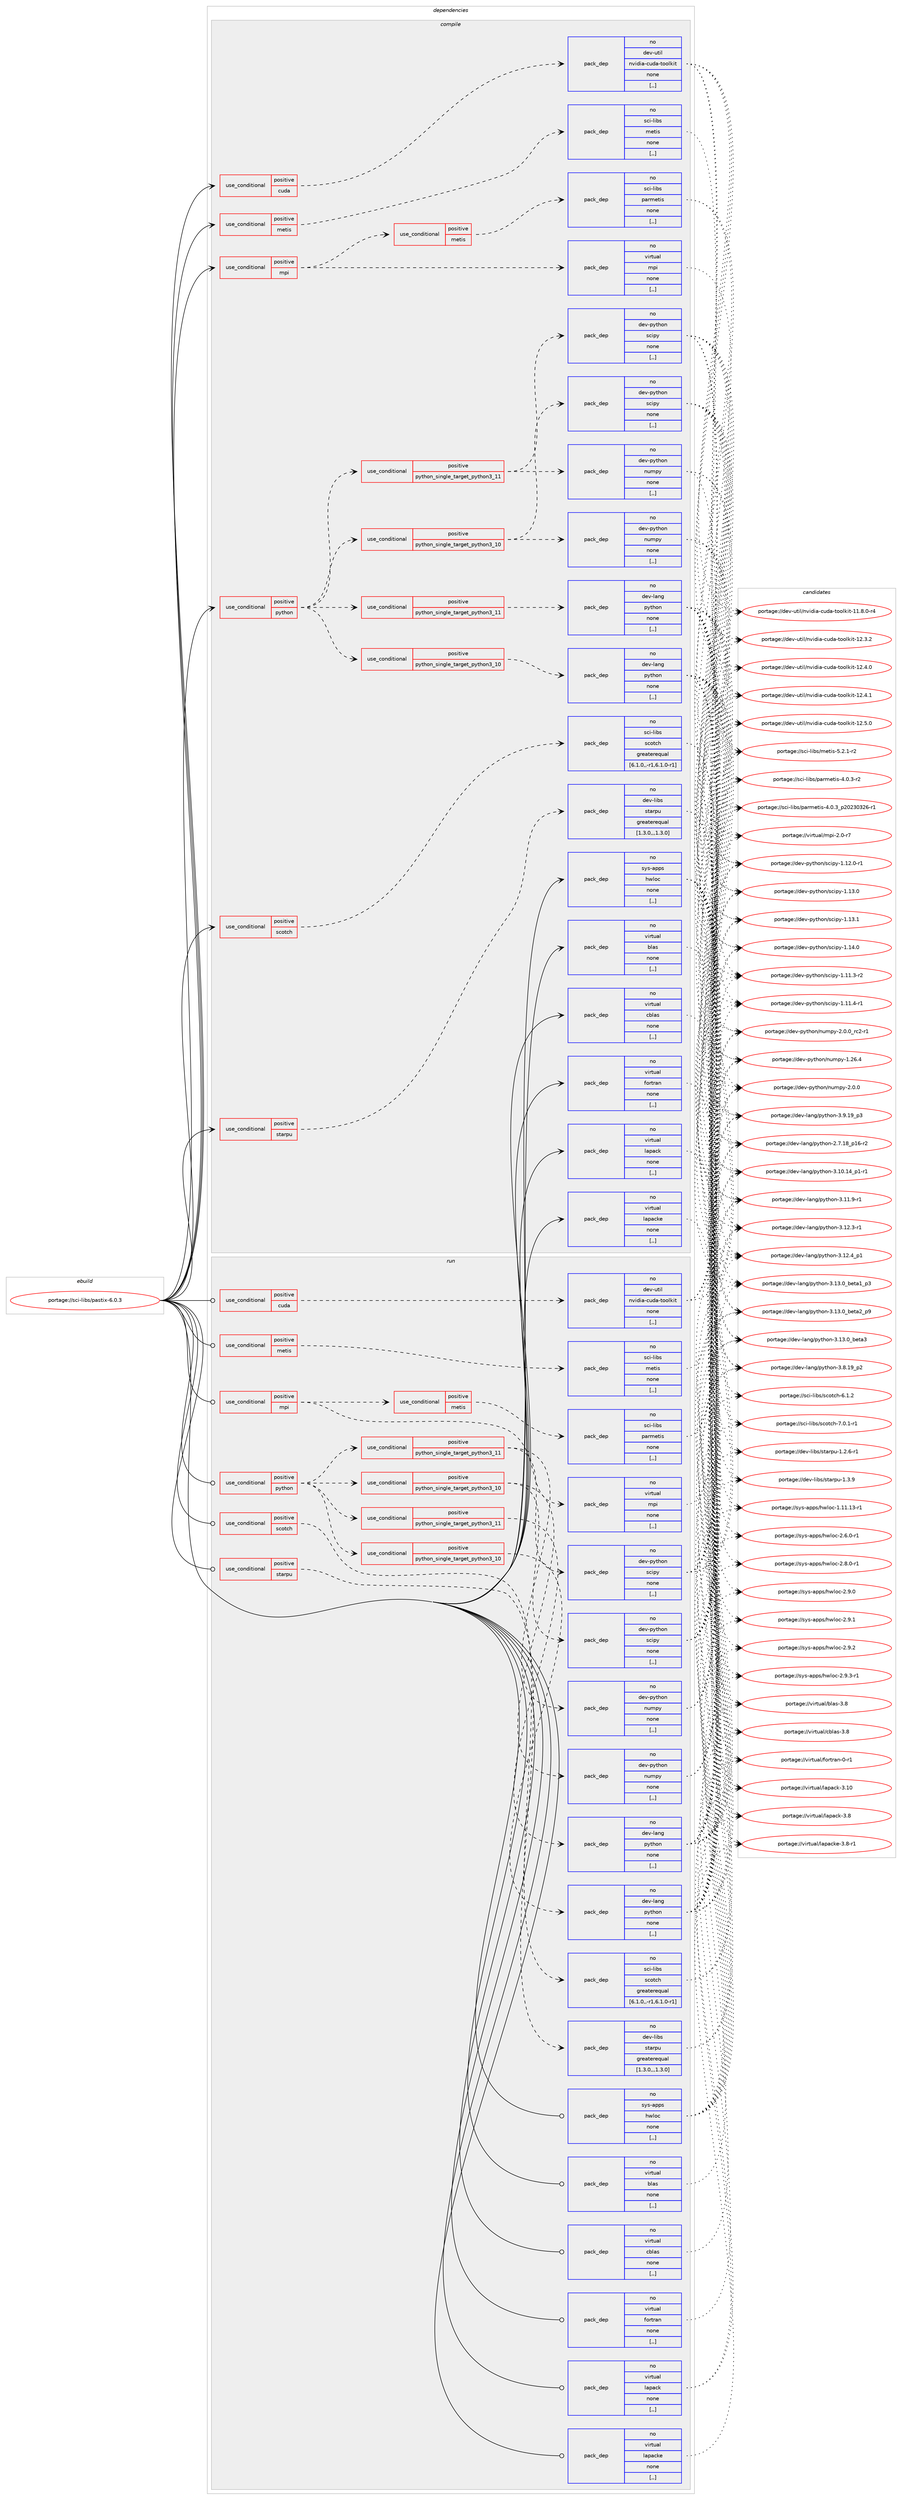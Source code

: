 digraph prolog {

# *************
# Graph options
# *************

newrank=true;
concentrate=true;
compound=true;
graph [rankdir=LR,fontname=Helvetica,fontsize=10,ranksep=1.5];#, ranksep=2.5, nodesep=0.2];
edge  [arrowhead=vee];
node  [fontname=Helvetica,fontsize=10];

# **********
# The ebuild
# **********

subgraph cluster_leftcol {
color=gray;
rank=same;
label=<<i>ebuild</i>>;
id [label="portage://sci-libs/pastix-6.0.3", color=red, width=4, href="../sci-libs/pastix-6.0.3.svg"];
}

# ****************
# The dependencies
# ****************

subgraph cluster_midcol {
color=gray;
label=<<i>dependencies</i>>;
subgraph cluster_compile {
fillcolor="#eeeeee";
style=filled;
label=<<i>compile</i>>;
subgraph cond104490 {
dependency395095 [label=<<TABLE BORDER="0" CELLBORDER="1" CELLSPACING="0" CELLPADDING="4"><TR><TD ROWSPAN="3" CELLPADDING="10">use_conditional</TD></TR><TR><TD>positive</TD></TR><TR><TD>cuda</TD></TR></TABLE>>, shape=none, color=red];
subgraph pack287798 {
dependency395096 [label=<<TABLE BORDER="0" CELLBORDER="1" CELLSPACING="0" CELLPADDING="4" WIDTH="220"><TR><TD ROWSPAN="6" CELLPADDING="30">pack_dep</TD></TR><TR><TD WIDTH="110">no</TD></TR><TR><TD>dev-util</TD></TR><TR><TD>nvidia-cuda-toolkit</TD></TR><TR><TD>none</TD></TR><TR><TD>[,,]</TD></TR></TABLE>>, shape=none, color=blue];
}
dependency395095:e -> dependency395096:w [weight=20,style="dashed",arrowhead="vee"];
}
id:e -> dependency395095:w [weight=20,style="solid",arrowhead="vee"];
subgraph cond104491 {
dependency395097 [label=<<TABLE BORDER="0" CELLBORDER="1" CELLSPACING="0" CELLPADDING="4"><TR><TD ROWSPAN="3" CELLPADDING="10">use_conditional</TD></TR><TR><TD>positive</TD></TR><TR><TD>metis</TD></TR></TABLE>>, shape=none, color=red];
subgraph pack287799 {
dependency395098 [label=<<TABLE BORDER="0" CELLBORDER="1" CELLSPACING="0" CELLPADDING="4" WIDTH="220"><TR><TD ROWSPAN="6" CELLPADDING="30">pack_dep</TD></TR><TR><TD WIDTH="110">no</TD></TR><TR><TD>sci-libs</TD></TR><TR><TD>metis</TD></TR><TR><TD>none</TD></TR><TR><TD>[,,]</TD></TR></TABLE>>, shape=none, color=blue];
}
dependency395097:e -> dependency395098:w [weight=20,style="dashed",arrowhead="vee"];
}
id:e -> dependency395097:w [weight=20,style="solid",arrowhead="vee"];
subgraph cond104492 {
dependency395099 [label=<<TABLE BORDER="0" CELLBORDER="1" CELLSPACING="0" CELLPADDING="4"><TR><TD ROWSPAN="3" CELLPADDING="10">use_conditional</TD></TR><TR><TD>positive</TD></TR><TR><TD>mpi</TD></TR></TABLE>>, shape=none, color=red];
subgraph pack287800 {
dependency395100 [label=<<TABLE BORDER="0" CELLBORDER="1" CELLSPACING="0" CELLPADDING="4" WIDTH="220"><TR><TD ROWSPAN="6" CELLPADDING="30">pack_dep</TD></TR><TR><TD WIDTH="110">no</TD></TR><TR><TD>virtual</TD></TR><TR><TD>mpi</TD></TR><TR><TD>none</TD></TR><TR><TD>[,,]</TD></TR></TABLE>>, shape=none, color=blue];
}
dependency395099:e -> dependency395100:w [weight=20,style="dashed",arrowhead="vee"];
subgraph cond104493 {
dependency395101 [label=<<TABLE BORDER="0" CELLBORDER="1" CELLSPACING="0" CELLPADDING="4"><TR><TD ROWSPAN="3" CELLPADDING="10">use_conditional</TD></TR><TR><TD>positive</TD></TR><TR><TD>metis</TD></TR></TABLE>>, shape=none, color=red];
subgraph pack287801 {
dependency395102 [label=<<TABLE BORDER="0" CELLBORDER="1" CELLSPACING="0" CELLPADDING="4" WIDTH="220"><TR><TD ROWSPAN="6" CELLPADDING="30">pack_dep</TD></TR><TR><TD WIDTH="110">no</TD></TR><TR><TD>sci-libs</TD></TR><TR><TD>parmetis</TD></TR><TR><TD>none</TD></TR><TR><TD>[,,]</TD></TR></TABLE>>, shape=none, color=blue];
}
dependency395101:e -> dependency395102:w [weight=20,style="dashed",arrowhead="vee"];
}
dependency395099:e -> dependency395101:w [weight=20,style="dashed",arrowhead="vee"];
}
id:e -> dependency395099:w [weight=20,style="solid",arrowhead="vee"];
subgraph cond104494 {
dependency395103 [label=<<TABLE BORDER="0" CELLBORDER="1" CELLSPACING="0" CELLPADDING="4"><TR><TD ROWSPAN="3" CELLPADDING="10">use_conditional</TD></TR><TR><TD>positive</TD></TR><TR><TD>python</TD></TR></TABLE>>, shape=none, color=red];
subgraph cond104495 {
dependency395104 [label=<<TABLE BORDER="0" CELLBORDER="1" CELLSPACING="0" CELLPADDING="4"><TR><TD ROWSPAN="3" CELLPADDING="10">use_conditional</TD></TR><TR><TD>positive</TD></TR><TR><TD>python_single_target_python3_10</TD></TR></TABLE>>, shape=none, color=red];
subgraph pack287802 {
dependency395105 [label=<<TABLE BORDER="0" CELLBORDER="1" CELLSPACING="0" CELLPADDING="4" WIDTH="220"><TR><TD ROWSPAN="6" CELLPADDING="30">pack_dep</TD></TR><TR><TD WIDTH="110">no</TD></TR><TR><TD>dev-lang</TD></TR><TR><TD>python</TD></TR><TR><TD>none</TD></TR><TR><TD>[,,]</TD></TR></TABLE>>, shape=none, color=blue];
}
dependency395104:e -> dependency395105:w [weight=20,style="dashed",arrowhead="vee"];
}
dependency395103:e -> dependency395104:w [weight=20,style="dashed",arrowhead="vee"];
subgraph cond104496 {
dependency395106 [label=<<TABLE BORDER="0" CELLBORDER="1" CELLSPACING="0" CELLPADDING="4"><TR><TD ROWSPAN="3" CELLPADDING="10">use_conditional</TD></TR><TR><TD>positive</TD></TR><TR><TD>python_single_target_python3_11</TD></TR></TABLE>>, shape=none, color=red];
subgraph pack287803 {
dependency395107 [label=<<TABLE BORDER="0" CELLBORDER="1" CELLSPACING="0" CELLPADDING="4" WIDTH="220"><TR><TD ROWSPAN="6" CELLPADDING="30">pack_dep</TD></TR><TR><TD WIDTH="110">no</TD></TR><TR><TD>dev-lang</TD></TR><TR><TD>python</TD></TR><TR><TD>none</TD></TR><TR><TD>[,,]</TD></TR></TABLE>>, shape=none, color=blue];
}
dependency395106:e -> dependency395107:w [weight=20,style="dashed",arrowhead="vee"];
}
dependency395103:e -> dependency395106:w [weight=20,style="dashed",arrowhead="vee"];
subgraph cond104497 {
dependency395108 [label=<<TABLE BORDER="0" CELLBORDER="1" CELLSPACING="0" CELLPADDING="4"><TR><TD ROWSPAN="3" CELLPADDING="10">use_conditional</TD></TR><TR><TD>positive</TD></TR><TR><TD>python_single_target_python3_10</TD></TR></TABLE>>, shape=none, color=red];
subgraph pack287804 {
dependency395109 [label=<<TABLE BORDER="0" CELLBORDER="1" CELLSPACING="0" CELLPADDING="4" WIDTH="220"><TR><TD ROWSPAN="6" CELLPADDING="30">pack_dep</TD></TR><TR><TD WIDTH="110">no</TD></TR><TR><TD>dev-python</TD></TR><TR><TD>numpy</TD></TR><TR><TD>none</TD></TR><TR><TD>[,,]</TD></TR></TABLE>>, shape=none, color=blue];
}
dependency395108:e -> dependency395109:w [weight=20,style="dashed",arrowhead="vee"];
subgraph pack287805 {
dependency395110 [label=<<TABLE BORDER="0" CELLBORDER="1" CELLSPACING="0" CELLPADDING="4" WIDTH="220"><TR><TD ROWSPAN="6" CELLPADDING="30">pack_dep</TD></TR><TR><TD WIDTH="110">no</TD></TR><TR><TD>dev-python</TD></TR><TR><TD>scipy</TD></TR><TR><TD>none</TD></TR><TR><TD>[,,]</TD></TR></TABLE>>, shape=none, color=blue];
}
dependency395108:e -> dependency395110:w [weight=20,style="dashed",arrowhead="vee"];
}
dependency395103:e -> dependency395108:w [weight=20,style="dashed",arrowhead="vee"];
subgraph cond104498 {
dependency395111 [label=<<TABLE BORDER="0" CELLBORDER="1" CELLSPACING="0" CELLPADDING="4"><TR><TD ROWSPAN="3" CELLPADDING="10">use_conditional</TD></TR><TR><TD>positive</TD></TR><TR><TD>python_single_target_python3_11</TD></TR></TABLE>>, shape=none, color=red];
subgraph pack287806 {
dependency395112 [label=<<TABLE BORDER="0" CELLBORDER="1" CELLSPACING="0" CELLPADDING="4" WIDTH="220"><TR><TD ROWSPAN="6" CELLPADDING="30">pack_dep</TD></TR><TR><TD WIDTH="110">no</TD></TR><TR><TD>dev-python</TD></TR><TR><TD>numpy</TD></TR><TR><TD>none</TD></TR><TR><TD>[,,]</TD></TR></TABLE>>, shape=none, color=blue];
}
dependency395111:e -> dependency395112:w [weight=20,style="dashed",arrowhead="vee"];
subgraph pack287807 {
dependency395113 [label=<<TABLE BORDER="0" CELLBORDER="1" CELLSPACING="0" CELLPADDING="4" WIDTH="220"><TR><TD ROWSPAN="6" CELLPADDING="30">pack_dep</TD></TR><TR><TD WIDTH="110">no</TD></TR><TR><TD>dev-python</TD></TR><TR><TD>scipy</TD></TR><TR><TD>none</TD></TR><TR><TD>[,,]</TD></TR></TABLE>>, shape=none, color=blue];
}
dependency395111:e -> dependency395113:w [weight=20,style="dashed",arrowhead="vee"];
}
dependency395103:e -> dependency395111:w [weight=20,style="dashed",arrowhead="vee"];
}
id:e -> dependency395103:w [weight=20,style="solid",arrowhead="vee"];
subgraph cond104499 {
dependency395114 [label=<<TABLE BORDER="0" CELLBORDER="1" CELLSPACING="0" CELLPADDING="4"><TR><TD ROWSPAN="3" CELLPADDING="10">use_conditional</TD></TR><TR><TD>positive</TD></TR><TR><TD>scotch</TD></TR></TABLE>>, shape=none, color=red];
subgraph pack287808 {
dependency395115 [label=<<TABLE BORDER="0" CELLBORDER="1" CELLSPACING="0" CELLPADDING="4" WIDTH="220"><TR><TD ROWSPAN="6" CELLPADDING="30">pack_dep</TD></TR><TR><TD WIDTH="110">no</TD></TR><TR><TD>sci-libs</TD></TR><TR><TD>scotch</TD></TR><TR><TD>greaterequal</TD></TR><TR><TD>[6.1.0,,-r1,6.1.0-r1]</TD></TR></TABLE>>, shape=none, color=blue];
}
dependency395114:e -> dependency395115:w [weight=20,style="dashed",arrowhead="vee"];
}
id:e -> dependency395114:w [weight=20,style="solid",arrowhead="vee"];
subgraph cond104500 {
dependency395116 [label=<<TABLE BORDER="0" CELLBORDER="1" CELLSPACING="0" CELLPADDING="4"><TR><TD ROWSPAN="3" CELLPADDING="10">use_conditional</TD></TR><TR><TD>positive</TD></TR><TR><TD>starpu</TD></TR></TABLE>>, shape=none, color=red];
subgraph pack287809 {
dependency395117 [label=<<TABLE BORDER="0" CELLBORDER="1" CELLSPACING="0" CELLPADDING="4" WIDTH="220"><TR><TD ROWSPAN="6" CELLPADDING="30">pack_dep</TD></TR><TR><TD WIDTH="110">no</TD></TR><TR><TD>dev-libs</TD></TR><TR><TD>starpu</TD></TR><TR><TD>greaterequal</TD></TR><TR><TD>[1.3.0,,,1.3.0]</TD></TR></TABLE>>, shape=none, color=blue];
}
dependency395116:e -> dependency395117:w [weight=20,style="dashed",arrowhead="vee"];
}
id:e -> dependency395116:w [weight=20,style="solid",arrowhead="vee"];
subgraph pack287810 {
dependency395118 [label=<<TABLE BORDER="0" CELLBORDER="1" CELLSPACING="0" CELLPADDING="4" WIDTH="220"><TR><TD ROWSPAN="6" CELLPADDING="30">pack_dep</TD></TR><TR><TD WIDTH="110">no</TD></TR><TR><TD>sys-apps</TD></TR><TR><TD>hwloc</TD></TR><TR><TD>none</TD></TR><TR><TD>[,,]</TD></TR></TABLE>>, shape=none, color=blue];
}
id:e -> dependency395118:w [weight=20,style="solid",arrowhead="vee"];
subgraph pack287811 {
dependency395119 [label=<<TABLE BORDER="0" CELLBORDER="1" CELLSPACING="0" CELLPADDING="4" WIDTH="220"><TR><TD ROWSPAN="6" CELLPADDING="30">pack_dep</TD></TR><TR><TD WIDTH="110">no</TD></TR><TR><TD>virtual</TD></TR><TR><TD>blas</TD></TR><TR><TD>none</TD></TR><TR><TD>[,,]</TD></TR></TABLE>>, shape=none, color=blue];
}
id:e -> dependency395119:w [weight=20,style="solid",arrowhead="vee"];
subgraph pack287812 {
dependency395120 [label=<<TABLE BORDER="0" CELLBORDER="1" CELLSPACING="0" CELLPADDING="4" WIDTH="220"><TR><TD ROWSPAN="6" CELLPADDING="30">pack_dep</TD></TR><TR><TD WIDTH="110">no</TD></TR><TR><TD>virtual</TD></TR><TR><TD>cblas</TD></TR><TR><TD>none</TD></TR><TR><TD>[,,]</TD></TR></TABLE>>, shape=none, color=blue];
}
id:e -> dependency395120:w [weight=20,style="solid",arrowhead="vee"];
subgraph pack287813 {
dependency395121 [label=<<TABLE BORDER="0" CELLBORDER="1" CELLSPACING="0" CELLPADDING="4" WIDTH="220"><TR><TD ROWSPAN="6" CELLPADDING="30">pack_dep</TD></TR><TR><TD WIDTH="110">no</TD></TR><TR><TD>virtual</TD></TR><TR><TD>fortran</TD></TR><TR><TD>none</TD></TR><TR><TD>[,,]</TD></TR></TABLE>>, shape=none, color=blue];
}
id:e -> dependency395121:w [weight=20,style="solid",arrowhead="vee"];
subgraph pack287814 {
dependency395122 [label=<<TABLE BORDER="0" CELLBORDER="1" CELLSPACING="0" CELLPADDING="4" WIDTH="220"><TR><TD ROWSPAN="6" CELLPADDING="30">pack_dep</TD></TR><TR><TD WIDTH="110">no</TD></TR><TR><TD>virtual</TD></TR><TR><TD>lapack</TD></TR><TR><TD>none</TD></TR><TR><TD>[,,]</TD></TR></TABLE>>, shape=none, color=blue];
}
id:e -> dependency395122:w [weight=20,style="solid",arrowhead="vee"];
subgraph pack287815 {
dependency395123 [label=<<TABLE BORDER="0" CELLBORDER="1" CELLSPACING="0" CELLPADDING="4" WIDTH="220"><TR><TD ROWSPAN="6" CELLPADDING="30">pack_dep</TD></TR><TR><TD WIDTH="110">no</TD></TR><TR><TD>virtual</TD></TR><TR><TD>lapacke</TD></TR><TR><TD>none</TD></TR><TR><TD>[,,]</TD></TR></TABLE>>, shape=none, color=blue];
}
id:e -> dependency395123:w [weight=20,style="solid",arrowhead="vee"];
}
subgraph cluster_compileandrun {
fillcolor="#eeeeee";
style=filled;
label=<<i>compile and run</i>>;
}
subgraph cluster_run {
fillcolor="#eeeeee";
style=filled;
label=<<i>run</i>>;
subgraph cond104501 {
dependency395124 [label=<<TABLE BORDER="0" CELLBORDER="1" CELLSPACING="0" CELLPADDING="4"><TR><TD ROWSPAN="3" CELLPADDING="10">use_conditional</TD></TR><TR><TD>positive</TD></TR><TR><TD>cuda</TD></TR></TABLE>>, shape=none, color=red];
subgraph pack287816 {
dependency395125 [label=<<TABLE BORDER="0" CELLBORDER="1" CELLSPACING="0" CELLPADDING="4" WIDTH="220"><TR><TD ROWSPAN="6" CELLPADDING="30">pack_dep</TD></TR><TR><TD WIDTH="110">no</TD></TR><TR><TD>dev-util</TD></TR><TR><TD>nvidia-cuda-toolkit</TD></TR><TR><TD>none</TD></TR><TR><TD>[,,]</TD></TR></TABLE>>, shape=none, color=blue];
}
dependency395124:e -> dependency395125:w [weight=20,style="dashed",arrowhead="vee"];
}
id:e -> dependency395124:w [weight=20,style="solid",arrowhead="odot"];
subgraph cond104502 {
dependency395126 [label=<<TABLE BORDER="0" CELLBORDER="1" CELLSPACING="0" CELLPADDING="4"><TR><TD ROWSPAN="3" CELLPADDING="10">use_conditional</TD></TR><TR><TD>positive</TD></TR><TR><TD>metis</TD></TR></TABLE>>, shape=none, color=red];
subgraph pack287817 {
dependency395127 [label=<<TABLE BORDER="0" CELLBORDER="1" CELLSPACING="0" CELLPADDING="4" WIDTH="220"><TR><TD ROWSPAN="6" CELLPADDING="30">pack_dep</TD></TR><TR><TD WIDTH="110">no</TD></TR><TR><TD>sci-libs</TD></TR><TR><TD>metis</TD></TR><TR><TD>none</TD></TR><TR><TD>[,,]</TD></TR></TABLE>>, shape=none, color=blue];
}
dependency395126:e -> dependency395127:w [weight=20,style="dashed",arrowhead="vee"];
}
id:e -> dependency395126:w [weight=20,style="solid",arrowhead="odot"];
subgraph cond104503 {
dependency395128 [label=<<TABLE BORDER="0" CELLBORDER="1" CELLSPACING="0" CELLPADDING="4"><TR><TD ROWSPAN="3" CELLPADDING="10">use_conditional</TD></TR><TR><TD>positive</TD></TR><TR><TD>mpi</TD></TR></TABLE>>, shape=none, color=red];
subgraph pack287818 {
dependency395129 [label=<<TABLE BORDER="0" CELLBORDER="1" CELLSPACING="0" CELLPADDING="4" WIDTH="220"><TR><TD ROWSPAN="6" CELLPADDING="30">pack_dep</TD></TR><TR><TD WIDTH="110">no</TD></TR><TR><TD>virtual</TD></TR><TR><TD>mpi</TD></TR><TR><TD>none</TD></TR><TR><TD>[,,]</TD></TR></TABLE>>, shape=none, color=blue];
}
dependency395128:e -> dependency395129:w [weight=20,style="dashed",arrowhead="vee"];
subgraph cond104504 {
dependency395130 [label=<<TABLE BORDER="0" CELLBORDER="1" CELLSPACING="0" CELLPADDING="4"><TR><TD ROWSPAN="3" CELLPADDING="10">use_conditional</TD></TR><TR><TD>positive</TD></TR><TR><TD>metis</TD></TR></TABLE>>, shape=none, color=red];
subgraph pack287819 {
dependency395131 [label=<<TABLE BORDER="0" CELLBORDER="1" CELLSPACING="0" CELLPADDING="4" WIDTH="220"><TR><TD ROWSPAN="6" CELLPADDING="30">pack_dep</TD></TR><TR><TD WIDTH="110">no</TD></TR><TR><TD>sci-libs</TD></TR><TR><TD>parmetis</TD></TR><TR><TD>none</TD></TR><TR><TD>[,,]</TD></TR></TABLE>>, shape=none, color=blue];
}
dependency395130:e -> dependency395131:w [weight=20,style="dashed",arrowhead="vee"];
}
dependency395128:e -> dependency395130:w [weight=20,style="dashed",arrowhead="vee"];
}
id:e -> dependency395128:w [weight=20,style="solid",arrowhead="odot"];
subgraph cond104505 {
dependency395132 [label=<<TABLE BORDER="0" CELLBORDER="1" CELLSPACING="0" CELLPADDING="4"><TR><TD ROWSPAN="3" CELLPADDING="10">use_conditional</TD></TR><TR><TD>positive</TD></TR><TR><TD>python</TD></TR></TABLE>>, shape=none, color=red];
subgraph cond104506 {
dependency395133 [label=<<TABLE BORDER="0" CELLBORDER="1" CELLSPACING="0" CELLPADDING="4"><TR><TD ROWSPAN="3" CELLPADDING="10">use_conditional</TD></TR><TR><TD>positive</TD></TR><TR><TD>python_single_target_python3_10</TD></TR></TABLE>>, shape=none, color=red];
subgraph pack287820 {
dependency395134 [label=<<TABLE BORDER="0" CELLBORDER="1" CELLSPACING="0" CELLPADDING="4" WIDTH="220"><TR><TD ROWSPAN="6" CELLPADDING="30">pack_dep</TD></TR><TR><TD WIDTH="110">no</TD></TR><TR><TD>dev-lang</TD></TR><TR><TD>python</TD></TR><TR><TD>none</TD></TR><TR><TD>[,,]</TD></TR></TABLE>>, shape=none, color=blue];
}
dependency395133:e -> dependency395134:w [weight=20,style="dashed",arrowhead="vee"];
}
dependency395132:e -> dependency395133:w [weight=20,style="dashed",arrowhead="vee"];
subgraph cond104507 {
dependency395135 [label=<<TABLE BORDER="0" CELLBORDER="1" CELLSPACING="0" CELLPADDING="4"><TR><TD ROWSPAN="3" CELLPADDING="10">use_conditional</TD></TR><TR><TD>positive</TD></TR><TR><TD>python_single_target_python3_11</TD></TR></TABLE>>, shape=none, color=red];
subgraph pack287821 {
dependency395136 [label=<<TABLE BORDER="0" CELLBORDER="1" CELLSPACING="0" CELLPADDING="4" WIDTH="220"><TR><TD ROWSPAN="6" CELLPADDING="30">pack_dep</TD></TR><TR><TD WIDTH="110">no</TD></TR><TR><TD>dev-lang</TD></TR><TR><TD>python</TD></TR><TR><TD>none</TD></TR><TR><TD>[,,]</TD></TR></TABLE>>, shape=none, color=blue];
}
dependency395135:e -> dependency395136:w [weight=20,style="dashed",arrowhead="vee"];
}
dependency395132:e -> dependency395135:w [weight=20,style="dashed",arrowhead="vee"];
subgraph cond104508 {
dependency395137 [label=<<TABLE BORDER="0" CELLBORDER="1" CELLSPACING="0" CELLPADDING="4"><TR><TD ROWSPAN="3" CELLPADDING="10">use_conditional</TD></TR><TR><TD>positive</TD></TR><TR><TD>python_single_target_python3_10</TD></TR></TABLE>>, shape=none, color=red];
subgraph pack287822 {
dependency395138 [label=<<TABLE BORDER="0" CELLBORDER="1" CELLSPACING="0" CELLPADDING="4" WIDTH="220"><TR><TD ROWSPAN="6" CELLPADDING="30">pack_dep</TD></TR><TR><TD WIDTH="110">no</TD></TR><TR><TD>dev-python</TD></TR><TR><TD>numpy</TD></TR><TR><TD>none</TD></TR><TR><TD>[,,]</TD></TR></TABLE>>, shape=none, color=blue];
}
dependency395137:e -> dependency395138:w [weight=20,style="dashed",arrowhead="vee"];
subgraph pack287823 {
dependency395139 [label=<<TABLE BORDER="0" CELLBORDER="1" CELLSPACING="0" CELLPADDING="4" WIDTH="220"><TR><TD ROWSPAN="6" CELLPADDING="30">pack_dep</TD></TR><TR><TD WIDTH="110">no</TD></TR><TR><TD>dev-python</TD></TR><TR><TD>scipy</TD></TR><TR><TD>none</TD></TR><TR><TD>[,,]</TD></TR></TABLE>>, shape=none, color=blue];
}
dependency395137:e -> dependency395139:w [weight=20,style="dashed",arrowhead="vee"];
}
dependency395132:e -> dependency395137:w [weight=20,style="dashed",arrowhead="vee"];
subgraph cond104509 {
dependency395140 [label=<<TABLE BORDER="0" CELLBORDER="1" CELLSPACING="0" CELLPADDING="4"><TR><TD ROWSPAN="3" CELLPADDING="10">use_conditional</TD></TR><TR><TD>positive</TD></TR><TR><TD>python_single_target_python3_11</TD></TR></TABLE>>, shape=none, color=red];
subgraph pack287824 {
dependency395141 [label=<<TABLE BORDER="0" CELLBORDER="1" CELLSPACING="0" CELLPADDING="4" WIDTH="220"><TR><TD ROWSPAN="6" CELLPADDING="30">pack_dep</TD></TR><TR><TD WIDTH="110">no</TD></TR><TR><TD>dev-python</TD></TR><TR><TD>numpy</TD></TR><TR><TD>none</TD></TR><TR><TD>[,,]</TD></TR></TABLE>>, shape=none, color=blue];
}
dependency395140:e -> dependency395141:w [weight=20,style="dashed",arrowhead="vee"];
subgraph pack287825 {
dependency395142 [label=<<TABLE BORDER="0" CELLBORDER="1" CELLSPACING="0" CELLPADDING="4" WIDTH="220"><TR><TD ROWSPAN="6" CELLPADDING="30">pack_dep</TD></TR><TR><TD WIDTH="110">no</TD></TR><TR><TD>dev-python</TD></TR><TR><TD>scipy</TD></TR><TR><TD>none</TD></TR><TR><TD>[,,]</TD></TR></TABLE>>, shape=none, color=blue];
}
dependency395140:e -> dependency395142:w [weight=20,style="dashed",arrowhead="vee"];
}
dependency395132:e -> dependency395140:w [weight=20,style="dashed",arrowhead="vee"];
}
id:e -> dependency395132:w [weight=20,style="solid",arrowhead="odot"];
subgraph cond104510 {
dependency395143 [label=<<TABLE BORDER="0" CELLBORDER="1" CELLSPACING="0" CELLPADDING="4"><TR><TD ROWSPAN="3" CELLPADDING="10">use_conditional</TD></TR><TR><TD>positive</TD></TR><TR><TD>scotch</TD></TR></TABLE>>, shape=none, color=red];
subgraph pack287826 {
dependency395144 [label=<<TABLE BORDER="0" CELLBORDER="1" CELLSPACING="0" CELLPADDING="4" WIDTH="220"><TR><TD ROWSPAN="6" CELLPADDING="30">pack_dep</TD></TR><TR><TD WIDTH="110">no</TD></TR><TR><TD>sci-libs</TD></TR><TR><TD>scotch</TD></TR><TR><TD>greaterequal</TD></TR><TR><TD>[6.1.0,,-r1,6.1.0-r1]</TD></TR></TABLE>>, shape=none, color=blue];
}
dependency395143:e -> dependency395144:w [weight=20,style="dashed",arrowhead="vee"];
}
id:e -> dependency395143:w [weight=20,style="solid",arrowhead="odot"];
subgraph cond104511 {
dependency395145 [label=<<TABLE BORDER="0" CELLBORDER="1" CELLSPACING="0" CELLPADDING="4"><TR><TD ROWSPAN="3" CELLPADDING="10">use_conditional</TD></TR><TR><TD>positive</TD></TR><TR><TD>starpu</TD></TR></TABLE>>, shape=none, color=red];
subgraph pack287827 {
dependency395146 [label=<<TABLE BORDER="0" CELLBORDER="1" CELLSPACING="0" CELLPADDING="4" WIDTH="220"><TR><TD ROWSPAN="6" CELLPADDING="30">pack_dep</TD></TR><TR><TD WIDTH="110">no</TD></TR><TR><TD>dev-libs</TD></TR><TR><TD>starpu</TD></TR><TR><TD>greaterequal</TD></TR><TR><TD>[1.3.0,,,1.3.0]</TD></TR></TABLE>>, shape=none, color=blue];
}
dependency395145:e -> dependency395146:w [weight=20,style="dashed",arrowhead="vee"];
}
id:e -> dependency395145:w [weight=20,style="solid",arrowhead="odot"];
subgraph pack287828 {
dependency395147 [label=<<TABLE BORDER="0" CELLBORDER="1" CELLSPACING="0" CELLPADDING="4" WIDTH="220"><TR><TD ROWSPAN="6" CELLPADDING="30">pack_dep</TD></TR><TR><TD WIDTH="110">no</TD></TR><TR><TD>sys-apps</TD></TR><TR><TD>hwloc</TD></TR><TR><TD>none</TD></TR><TR><TD>[,,]</TD></TR></TABLE>>, shape=none, color=blue];
}
id:e -> dependency395147:w [weight=20,style="solid",arrowhead="odot"];
subgraph pack287829 {
dependency395148 [label=<<TABLE BORDER="0" CELLBORDER="1" CELLSPACING="0" CELLPADDING="4" WIDTH="220"><TR><TD ROWSPAN="6" CELLPADDING="30">pack_dep</TD></TR><TR><TD WIDTH="110">no</TD></TR><TR><TD>virtual</TD></TR><TR><TD>blas</TD></TR><TR><TD>none</TD></TR><TR><TD>[,,]</TD></TR></TABLE>>, shape=none, color=blue];
}
id:e -> dependency395148:w [weight=20,style="solid",arrowhead="odot"];
subgraph pack287830 {
dependency395149 [label=<<TABLE BORDER="0" CELLBORDER="1" CELLSPACING="0" CELLPADDING="4" WIDTH="220"><TR><TD ROWSPAN="6" CELLPADDING="30">pack_dep</TD></TR><TR><TD WIDTH="110">no</TD></TR><TR><TD>virtual</TD></TR><TR><TD>cblas</TD></TR><TR><TD>none</TD></TR><TR><TD>[,,]</TD></TR></TABLE>>, shape=none, color=blue];
}
id:e -> dependency395149:w [weight=20,style="solid",arrowhead="odot"];
subgraph pack287831 {
dependency395150 [label=<<TABLE BORDER="0" CELLBORDER="1" CELLSPACING="0" CELLPADDING="4" WIDTH="220"><TR><TD ROWSPAN="6" CELLPADDING="30">pack_dep</TD></TR><TR><TD WIDTH="110">no</TD></TR><TR><TD>virtual</TD></TR><TR><TD>fortran</TD></TR><TR><TD>none</TD></TR><TR><TD>[,,]</TD></TR></TABLE>>, shape=none, color=blue];
}
id:e -> dependency395150:w [weight=20,style="solid",arrowhead="odot"];
subgraph pack287832 {
dependency395151 [label=<<TABLE BORDER="0" CELLBORDER="1" CELLSPACING="0" CELLPADDING="4" WIDTH="220"><TR><TD ROWSPAN="6" CELLPADDING="30">pack_dep</TD></TR><TR><TD WIDTH="110">no</TD></TR><TR><TD>virtual</TD></TR><TR><TD>lapack</TD></TR><TR><TD>none</TD></TR><TR><TD>[,,]</TD></TR></TABLE>>, shape=none, color=blue];
}
id:e -> dependency395151:w [weight=20,style="solid",arrowhead="odot"];
subgraph pack287833 {
dependency395152 [label=<<TABLE BORDER="0" CELLBORDER="1" CELLSPACING="0" CELLPADDING="4" WIDTH="220"><TR><TD ROWSPAN="6" CELLPADDING="30">pack_dep</TD></TR><TR><TD WIDTH="110">no</TD></TR><TR><TD>virtual</TD></TR><TR><TD>lapacke</TD></TR><TR><TD>none</TD></TR><TR><TD>[,,]</TD></TR></TABLE>>, shape=none, color=blue];
}
id:e -> dependency395152:w [weight=20,style="solid",arrowhead="odot"];
}
}

# **************
# The candidates
# **************

subgraph cluster_choices {
rank=same;
color=gray;
label=<<i>candidates</i>>;

subgraph choice287798 {
color=black;
nodesep=1;
choice10010111845117116105108471101181051001059745991171009745116111111108107105116454949465646484511452 [label="portage://dev-util/nvidia-cuda-toolkit-11.8.0-r4", color=red, width=4,href="../dev-util/nvidia-cuda-toolkit-11.8.0-r4.svg"];
choice1001011184511711610510847110118105100105974599117100974511611111110810710511645495046514650 [label="portage://dev-util/nvidia-cuda-toolkit-12.3.2", color=red, width=4,href="../dev-util/nvidia-cuda-toolkit-12.3.2.svg"];
choice1001011184511711610510847110118105100105974599117100974511611111110810710511645495046524648 [label="portage://dev-util/nvidia-cuda-toolkit-12.4.0", color=red, width=4,href="../dev-util/nvidia-cuda-toolkit-12.4.0.svg"];
choice1001011184511711610510847110118105100105974599117100974511611111110810710511645495046524649 [label="portage://dev-util/nvidia-cuda-toolkit-12.4.1", color=red, width=4,href="../dev-util/nvidia-cuda-toolkit-12.4.1.svg"];
choice1001011184511711610510847110118105100105974599117100974511611111110810710511645495046534648 [label="portage://dev-util/nvidia-cuda-toolkit-12.5.0", color=red, width=4,href="../dev-util/nvidia-cuda-toolkit-12.5.0.svg"];
dependency395096:e -> choice10010111845117116105108471101181051001059745991171009745116111111108107105116454949465646484511452:w [style=dotted,weight="100"];
dependency395096:e -> choice1001011184511711610510847110118105100105974599117100974511611111110810710511645495046514650:w [style=dotted,weight="100"];
dependency395096:e -> choice1001011184511711610510847110118105100105974599117100974511611111110810710511645495046524648:w [style=dotted,weight="100"];
dependency395096:e -> choice1001011184511711610510847110118105100105974599117100974511611111110810710511645495046524649:w [style=dotted,weight="100"];
dependency395096:e -> choice1001011184511711610510847110118105100105974599117100974511611111110810710511645495046534648:w [style=dotted,weight="100"];
}
subgraph choice287799 {
color=black;
nodesep=1;
choice115991054510810598115471091011161051154553465046494511450 [label="portage://sci-libs/metis-5.2.1-r2", color=red, width=4,href="../sci-libs/metis-5.2.1-r2.svg"];
dependency395098:e -> choice115991054510810598115471091011161051154553465046494511450:w [style=dotted,weight="100"];
}
subgraph choice287800 {
color=black;
nodesep=1;
choice1181051141161179710847109112105455046484511455 [label="portage://virtual/mpi-2.0-r7", color=red, width=4,href="../virtual/mpi-2.0-r7.svg"];
dependency395100:e -> choice1181051141161179710847109112105455046484511455:w [style=dotted,weight="100"];
}
subgraph choice287801 {
color=black;
nodesep=1;
choice11599105451081059811547112971141091011161051154552464846514511450 [label="portage://sci-libs/parmetis-4.0.3-r2", color=red, width=4,href="../sci-libs/parmetis-4.0.3-r2.svg"];
choice11599105451081059811547112971141091011161051154552464846519511250485051485150544511449 [label="portage://sci-libs/parmetis-4.0.3_p20230326-r1", color=red, width=4,href="../sci-libs/parmetis-4.0.3_p20230326-r1.svg"];
dependency395102:e -> choice11599105451081059811547112971141091011161051154552464846514511450:w [style=dotted,weight="100"];
dependency395102:e -> choice11599105451081059811547112971141091011161051154552464846519511250485051485150544511449:w [style=dotted,weight="100"];
}
subgraph choice287802 {
color=black;
nodesep=1;
choice100101118451089711010347112121116104111110455046554649569511249544511450 [label="portage://dev-lang/python-2.7.18_p16-r2", color=red, width=4,href="../dev-lang/python-2.7.18_p16-r2.svg"];
choice100101118451089711010347112121116104111110455146494846495295112494511449 [label="portage://dev-lang/python-3.10.14_p1-r1", color=red, width=4,href="../dev-lang/python-3.10.14_p1-r1.svg"];
choice100101118451089711010347112121116104111110455146494946574511449 [label="portage://dev-lang/python-3.11.9-r1", color=red, width=4,href="../dev-lang/python-3.11.9-r1.svg"];
choice100101118451089711010347112121116104111110455146495046514511449 [label="portage://dev-lang/python-3.12.3-r1", color=red, width=4,href="../dev-lang/python-3.12.3-r1.svg"];
choice100101118451089711010347112121116104111110455146495046529511249 [label="portage://dev-lang/python-3.12.4_p1", color=red, width=4,href="../dev-lang/python-3.12.4_p1.svg"];
choice10010111845108971101034711212111610411111045514649514648959810111697499511251 [label="portage://dev-lang/python-3.13.0_beta1_p3", color=red, width=4,href="../dev-lang/python-3.13.0_beta1_p3.svg"];
choice10010111845108971101034711212111610411111045514649514648959810111697509511257 [label="portage://dev-lang/python-3.13.0_beta2_p9", color=red, width=4,href="../dev-lang/python-3.13.0_beta2_p9.svg"];
choice1001011184510897110103471121211161041111104551464951464895981011169751 [label="portage://dev-lang/python-3.13.0_beta3", color=red, width=4,href="../dev-lang/python-3.13.0_beta3.svg"];
choice100101118451089711010347112121116104111110455146564649579511250 [label="portage://dev-lang/python-3.8.19_p2", color=red, width=4,href="../dev-lang/python-3.8.19_p2.svg"];
choice100101118451089711010347112121116104111110455146574649579511251 [label="portage://dev-lang/python-3.9.19_p3", color=red, width=4,href="../dev-lang/python-3.9.19_p3.svg"];
dependency395105:e -> choice100101118451089711010347112121116104111110455046554649569511249544511450:w [style=dotted,weight="100"];
dependency395105:e -> choice100101118451089711010347112121116104111110455146494846495295112494511449:w [style=dotted,weight="100"];
dependency395105:e -> choice100101118451089711010347112121116104111110455146494946574511449:w [style=dotted,weight="100"];
dependency395105:e -> choice100101118451089711010347112121116104111110455146495046514511449:w [style=dotted,weight="100"];
dependency395105:e -> choice100101118451089711010347112121116104111110455146495046529511249:w [style=dotted,weight="100"];
dependency395105:e -> choice10010111845108971101034711212111610411111045514649514648959810111697499511251:w [style=dotted,weight="100"];
dependency395105:e -> choice10010111845108971101034711212111610411111045514649514648959810111697509511257:w [style=dotted,weight="100"];
dependency395105:e -> choice1001011184510897110103471121211161041111104551464951464895981011169751:w [style=dotted,weight="100"];
dependency395105:e -> choice100101118451089711010347112121116104111110455146564649579511250:w [style=dotted,weight="100"];
dependency395105:e -> choice100101118451089711010347112121116104111110455146574649579511251:w [style=dotted,weight="100"];
}
subgraph choice287803 {
color=black;
nodesep=1;
choice100101118451089711010347112121116104111110455046554649569511249544511450 [label="portage://dev-lang/python-2.7.18_p16-r2", color=red, width=4,href="../dev-lang/python-2.7.18_p16-r2.svg"];
choice100101118451089711010347112121116104111110455146494846495295112494511449 [label="portage://dev-lang/python-3.10.14_p1-r1", color=red, width=4,href="../dev-lang/python-3.10.14_p1-r1.svg"];
choice100101118451089711010347112121116104111110455146494946574511449 [label="portage://dev-lang/python-3.11.9-r1", color=red, width=4,href="../dev-lang/python-3.11.9-r1.svg"];
choice100101118451089711010347112121116104111110455146495046514511449 [label="portage://dev-lang/python-3.12.3-r1", color=red, width=4,href="../dev-lang/python-3.12.3-r1.svg"];
choice100101118451089711010347112121116104111110455146495046529511249 [label="portage://dev-lang/python-3.12.4_p1", color=red, width=4,href="../dev-lang/python-3.12.4_p1.svg"];
choice10010111845108971101034711212111610411111045514649514648959810111697499511251 [label="portage://dev-lang/python-3.13.0_beta1_p3", color=red, width=4,href="../dev-lang/python-3.13.0_beta1_p3.svg"];
choice10010111845108971101034711212111610411111045514649514648959810111697509511257 [label="portage://dev-lang/python-3.13.0_beta2_p9", color=red, width=4,href="../dev-lang/python-3.13.0_beta2_p9.svg"];
choice1001011184510897110103471121211161041111104551464951464895981011169751 [label="portage://dev-lang/python-3.13.0_beta3", color=red, width=4,href="../dev-lang/python-3.13.0_beta3.svg"];
choice100101118451089711010347112121116104111110455146564649579511250 [label="portage://dev-lang/python-3.8.19_p2", color=red, width=4,href="../dev-lang/python-3.8.19_p2.svg"];
choice100101118451089711010347112121116104111110455146574649579511251 [label="portage://dev-lang/python-3.9.19_p3", color=red, width=4,href="../dev-lang/python-3.9.19_p3.svg"];
dependency395107:e -> choice100101118451089711010347112121116104111110455046554649569511249544511450:w [style=dotted,weight="100"];
dependency395107:e -> choice100101118451089711010347112121116104111110455146494846495295112494511449:w [style=dotted,weight="100"];
dependency395107:e -> choice100101118451089711010347112121116104111110455146494946574511449:w [style=dotted,weight="100"];
dependency395107:e -> choice100101118451089711010347112121116104111110455146495046514511449:w [style=dotted,weight="100"];
dependency395107:e -> choice100101118451089711010347112121116104111110455146495046529511249:w [style=dotted,weight="100"];
dependency395107:e -> choice10010111845108971101034711212111610411111045514649514648959810111697499511251:w [style=dotted,weight="100"];
dependency395107:e -> choice10010111845108971101034711212111610411111045514649514648959810111697509511257:w [style=dotted,weight="100"];
dependency395107:e -> choice1001011184510897110103471121211161041111104551464951464895981011169751:w [style=dotted,weight="100"];
dependency395107:e -> choice100101118451089711010347112121116104111110455146564649579511250:w [style=dotted,weight="100"];
dependency395107:e -> choice100101118451089711010347112121116104111110455146574649579511251:w [style=dotted,weight="100"];
}
subgraph choice287804 {
color=black;
nodesep=1;
choice100101118451121211161041111104711011710911212145494650544652 [label="portage://dev-python/numpy-1.26.4", color=red, width=4,href="../dev-python/numpy-1.26.4.svg"];
choice1001011184511212111610411111047110117109112121455046484648 [label="portage://dev-python/numpy-2.0.0", color=red, width=4,href="../dev-python/numpy-2.0.0.svg"];
choice10010111845112121116104111110471101171091121214550464846489511499504511449 [label="portage://dev-python/numpy-2.0.0_rc2-r1", color=red, width=4,href="../dev-python/numpy-2.0.0_rc2-r1.svg"];
dependency395109:e -> choice100101118451121211161041111104711011710911212145494650544652:w [style=dotted,weight="100"];
dependency395109:e -> choice1001011184511212111610411111047110117109112121455046484648:w [style=dotted,weight="100"];
dependency395109:e -> choice10010111845112121116104111110471101171091121214550464846489511499504511449:w [style=dotted,weight="100"];
}
subgraph choice287805 {
color=black;
nodesep=1;
choice100101118451121211161041111104711599105112121454946494946514511450 [label="portage://dev-python/scipy-1.11.3-r2", color=red, width=4,href="../dev-python/scipy-1.11.3-r2.svg"];
choice100101118451121211161041111104711599105112121454946494946524511449 [label="portage://dev-python/scipy-1.11.4-r1", color=red, width=4,href="../dev-python/scipy-1.11.4-r1.svg"];
choice100101118451121211161041111104711599105112121454946495046484511449 [label="portage://dev-python/scipy-1.12.0-r1", color=red, width=4,href="../dev-python/scipy-1.12.0-r1.svg"];
choice10010111845112121116104111110471159910511212145494649514648 [label="portage://dev-python/scipy-1.13.0", color=red, width=4,href="../dev-python/scipy-1.13.0.svg"];
choice10010111845112121116104111110471159910511212145494649514649 [label="portage://dev-python/scipy-1.13.1", color=red, width=4,href="../dev-python/scipy-1.13.1.svg"];
choice10010111845112121116104111110471159910511212145494649524648 [label="portage://dev-python/scipy-1.14.0", color=red, width=4,href="../dev-python/scipy-1.14.0.svg"];
dependency395110:e -> choice100101118451121211161041111104711599105112121454946494946514511450:w [style=dotted,weight="100"];
dependency395110:e -> choice100101118451121211161041111104711599105112121454946494946524511449:w [style=dotted,weight="100"];
dependency395110:e -> choice100101118451121211161041111104711599105112121454946495046484511449:w [style=dotted,weight="100"];
dependency395110:e -> choice10010111845112121116104111110471159910511212145494649514648:w [style=dotted,weight="100"];
dependency395110:e -> choice10010111845112121116104111110471159910511212145494649514649:w [style=dotted,weight="100"];
dependency395110:e -> choice10010111845112121116104111110471159910511212145494649524648:w [style=dotted,weight="100"];
}
subgraph choice287806 {
color=black;
nodesep=1;
choice100101118451121211161041111104711011710911212145494650544652 [label="portage://dev-python/numpy-1.26.4", color=red, width=4,href="../dev-python/numpy-1.26.4.svg"];
choice1001011184511212111610411111047110117109112121455046484648 [label="portage://dev-python/numpy-2.0.0", color=red, width=4,href="../dev-python/numpy-2.0.0.svg"];
choice10010111845112121116104111110471101171091121214550464846489511499504511449 [label="portage://dev-python/numpy-2.0.0_rc2-r1", color=red, width=4,href="../dev-python/numpy-2.0.0_rc2-r1.svg"];
dependency395112:e -> choice100101118451121211161041111104711011710911212145494650544652:w [style=dotted,weight="100"];
dependency395112:e -> choice1001011184511212111610411111047110117109112121455046484648:w [style=dotted,weight="100"];
dependency395112:e -> choice10010111845112121116104111110471101171091121214550464846489511499504511449:w [style=dotted,weight="100"];
}
subgraph choice287807 {
color=black;
nodesep=1;
choice100101118451121211161041111104711599105112121454946494946514511450 [label="portage://dev-python/scipy-1.11.3-r2", color=red, width=4,href="../dev-python/scipy-1.11.3-r2.svg"];
choice100101118451121211161041111104711599105112121454946494946524511449 [label="portage://dev-python/scipy-1.11.4-r1", color=red, width=4,href="../dev-python/scipy-1.11.4-r1.svg"];
choice100101118451121211161041111104711599105112121454946495046484511449 [label="portage://dev-python/scipy-1.12.0-r1", color=red, width=4,href="../dev-python/scipy-1.12.0-r1.svg"];
choice10010111845112121116104111110471159910511212145494649514648 [label="portage://dev-python/scipy-1.13.0", color=red, width=4,href="../dev-python/scipy-1.13.0.svg"];
choice10010111845112121116104111110471159910511212145494649514649 [label="portage://dev-python/scipy-1.13.1", color=red, width=4,href="../dev-python/scipy-1.13.1.svg"];
choice10010111845112121116104111110471159910511212145494649524648 [label="portage://dev-python/scipy-1.14.0", color=red, width=4,href="../dev-python/scipy-1.14.0.svg"];
dependency395113:e -> choice100101118451121211161041111104711599105112121454946494946514511450:w [style=dotted,weight="100"];
dependency395113:e -> choice100101118451121211161041111104711599105112121454946494946524511449:w [style=dotted,weight="100"];
dependency395113:e -> choice100101118451121211161041111104711599105112121454946495046484511449:w [style=dotted,weight="100"];
dependency395113:e -> choice10010111845112121116104111110471159910511212145494649514648:w [style=dotted,weight="100"];
dependency395113:e -> choice10010111845112121116104111110471159910511212145494649514649:w [style=dotted,weight="100"];
dependency395113:e -> choice10010111845112121116104111110471159910511212145494649524648:w [style=dotted,weight="100"];
}
subgraph choice287808 {
color=black;
nodesep=1;
choice115991054510810598115471159911111699104455446494650 [label="portage://sci-libs/scotch-6.1.2", color=red, width=4,href="../sci-libs/scotch-6.1.2.svg"];
choice1159910545108105981154711599111116991044555464846494511449 [label="portage://sci-libs/scotch-7.0.1-r1", color=red, width=4,href="../sci-libs/scotch-7.0.1-r1.svg"];
dependency395115:e -> choice115991054510810598115471159911111699104455446494650:w [style=dotted,weight="100"];
dependency395115:e -> choice1159910545108105981154711599111116991044555464846494511449:w [style=dotted,weight="100"];
}
subgraph choice287809 {
color=black;
nodesep=1;
choice100101118451081059811547115116971141121174549465046544511449 [label="portage://dev-libs/starpu-1.2.6-r1", color=red, width=4,href="../dev-libs/starpu-1.2.6-r1.svg"];
choice10010111845108105981154711511697114112117454946514657 [label="portage://dev-libs/starpu-1.3.9", color=red, width=4,href="../dev-libs/starpu-1.3.9.svg"];
dependency395117:e -> choice100101118451081059811547115116971141121174549465046544511449:w [style=dotted,weight="100"];
dependency395117:e -> choice10010111845108105981154711511697114112117454946514657:w [style=dotted,weight="100"];
}
subgraph choice287810 {
color=black;
nodesep=1;
choice1151211154597112112115471041191081119945494649494649514511449 [label="portage://sys-apps/hwloc-1.11.13-r1", color=red, width=4,href="../sys-apps/hwloc-1.11.13-r1.svg"];
choice115121115459711211211547104119108111994550465446484511449 [label="portage://sys-apps/hwloc-2.6.0-r1", color=red, width=4,href="../sys-apps/hwloc-2.6.0-r1.svg"];
choice115121115459711211211547104119108111994550465646484511449 [label="portage://sys-apps/hwloc-2.8.0-r1", color=red, width=4,href="../sys-apps/hwloc-2.8.0-r1.svg"];
choice11512111545971121121154710411910811199455046574648 [label="portage://sys-apps/hwloc-2.9.0", color=red, width=4,href="../sys-apps/hwloc-2.9.0.svg"];
choice11512111545971121121154710411910811199455046574649 [label="portage://sys-apps/hwloc-2.9.1", color=red, width=4,href="../sys-apps/hwloc-2.9.1.svg"];
choice11512111545971121121154710411910811199455046574650 [label="portage://sys-apps/hwloc-2.9.2", color=red, width=4,href="../sys-apps/hwloc-2.9.2.svg"];
choice115121115459711211211547104119108111994550465746514511449 [label="portage://sys-apps/hwloc-2.9.3-r1", color=red, width=4,href="../sys-apps/hwloc-2.9.3-r1.svg"];
dependency395118:e -> choice1151211154597112112115471041191081119945494649494649514511449:w [style=dotted,weight="100"];
dependency395118:e -> choice115121115459711211211547104119108111994550465446484511449:w [style=dotted,weight="100"];
dependency395118:e -> choice115121115459711211211547104119108111994550465646484511449:w [style=dotted,weight="100"];
dependency395118:e -> choice11512111545971121121154710411910811199455046574648:w [style=dotted,weight="100"];
dependency395118:e -> choice11512111545971121121154710411910811199455046574649:w [style=dotted,weight="100"];
dependency395118:e -> choice11512111545971121121154710411910811199455046574650:w [style=dotted,weight="100"];
dependency395118:e -> choice115121115459711211211547104119108111994550465746514511449:w [style=dotted,weight="100"];
}
subgraph choice287811 {
color=black;
nodesep=1;
choice1181051141161179710847981089711545514656 [label="portage://virtual/blas-3.8", color=red, width=4,href="../virtual/blas-3.8.svg"];
dependency395119:e -> choice1181051141161179710847981089711545514656:w [style=dotted,weight="100"];
}
subgraph choice287812 {
color=black;
nodesep=1;
choice118105114116117971084799981089711545514656 [label="portage://virtual/cblas-3.8", color=red, width=4,href="../virtual/cblas-3.8.svg"];
dependency395120:e -> choice118105114116117971084799981089711545514656:w [style=dotted,weight="100"];
}
subgraph choice287813 {
color=black;
nodesep=1;
choice11810511411611797108471021111141161149711045484511449 [label="portage://virtual/fortran-0-r1", color=red, width=4,href="../virtual/fortran-0-r1.svg"];
dependency395121:e -> choice11810511411611797108471021111141161149711045484511449:w [style=dotted,weight="100"];
}
subgraph choice287814 {
color=black;
nodesep=1;
choice11810511411611797108471089711297991074551464948 [label="portage://virtual/lapack-3.10", color=red, width=4,href="../virtual/lapack-3.10.svg"];
choice118105114116117971084710897112979910745514656 [label="portage://virtual/lapack-3.8", color=red, width=4,href="../virtual/lapack-3.8.svg"];
dependency395122:e -> choice11810511411611797108471089711297991074551464948:w [style=dotted,weight="100"];
dependency395122:e -> choice118105114116117971084710897112979910745514656:w [style=dotted,weight="100"];
}
subgraph choice287815 {
color=black;
nodesep=1;
choice1181051141161179710847108971129799107101455146564511449 [label="portage://virtual/lapacke-3.8-r1", color=red, width=4,href="../virtual/lapacke-3.8-r1.svg"];
dependency395123:e -> choice1181051141161179710847108971129799107101455146564511449:w [style=dotted,weight="100"];
}
subgraph choice287816 {
color=black;
nodesep=1;
choice10010111845117116105108471101181051001059745991171009745116111111108107105116454949465646484511452 [label="portage://dev-util/nvidia-cuda-toolkit-11.8.0-r4", color=red, width=4,href="../dev-util/nvidia-cuda-toolkit-11.8.0-r4.svg"];
choice1001011184511711610510847110118105100105974599117100974511611111110810710511645495046514650 [label="portage://dev-util/nvidia-cuda-toolkit-12.3.2", color=red, width=4,href="../dev-util/nvidia-cuda-toolkit-12.3.2.svg"];
choice1001011184511711610510847110118105100105974599117100974511611111110810710511645495046524648 [label="portage://dev-util/nvidia-cuda-toolkit-12.4.0", color=red, width=4,href="../dev-util/nvidia-cuda-toolkit-12.4.0.svg"];
choice1001011184511711610510847110118105100105974599117100974511611111110810710511645495046524649 [label="portage://dev-util/nvidia-cuda-toolkit-12.4.1", color=red, width=4,href="../dev-util/nvidia-cuda-toolkit-12.4.1.svg"];
choice1001011184511711610510847110118105100105974599117100974511611111110810710511645495046534648 [label="portage://dev-util/nvidia-cuda-toolkit-12.5.0", color=red, width=4,href="../dev-util/nvidia-cuda-toolkit-12.5.0.svg"];
dependency395125:e -> choice10010111845117116105108471101181051001059745991171009745116111111108107105116454949465646484511452:w [style=dotted,weight="100"];
dependency395125:e -> choice1001011184511711610510847110118105100105974599117100974511611111110810710511645495046514650:w [style=dotted,weight="100"];
dependency395125:e -> choice1001011184511711610510847110118105100105974599117100974511611111110810710511645495046524648:w [style=dotted,weight="100"];
dependency395125:e -> choice1001011184511711610510847110118105100105974599117100974511611111110810710511645495046524649:w [style=dotted,weight="100"];
dependency395125:e -> choice1001011184511711610510847110118105100105974599117100974511611111110810710511645495046534648:w [style=dotted,weight="100"];
}
subgraph choice287817 {
color=black;
nodesep=1;
choice115991054510810598115471091011161051154553465046494511450 [label="portage://sci-libs/metis-5.2.1-r2", color=red, width=4,href="../sci-libs/metis-5.2.1-r2.svg"];
dependency395127:e -> choice115991054510810598115471091011161051154553465046494511450:w [style=dotted,weight="100"];
}
subgraph choice287818 {
color=black;
nodesep=1;
choice1181051141161179710847109112105455046484511455 [label="portage://virtual/mpi-2.0-r7", color=red, width=4,href="../virtual/mpi-2.0-r7.svg"];
dependency395129:e -> choice1181051141161179710847109112105455046484511455:w [style=dotted,weight="100"];
}
subgraph choice287819 {
color=black;
nodesep=1;
choice11599105451081059811547112971141091011161051154552464846514511450 [label="portage://sci-libs/parmetis-4.0.3-r2", color=red, width=4,href="../sci-libs/parmetis-4.0.3-r2.svg"];
choice11599105451081059811547112971141091011161051154552464846519511250485051485150544511449 [label="portage://sci-libs/parmetis-4.0.3_p20230326-r1", color=red, width=4,href="../sci-libs/parmetis-4.0.3_p20230326-r1.svg"];
dependency395131:e -> choice11599105451081059811547112971141091011161051154552464846514511450:w [style=dotted,weight="100"];
dependency395131:e -> choice11599105451081059811547112971141091011161051154552464846519511250485051485150544511449:w [style=dotted,weight="100"];
}
subgraph choice287820 {
color=black;
nodesep=1;
choice100101118451089711010347112121116104111110455046554649569511249544511450 [label="portage://dev-lang/python-2.7.18_p16-r2", color=red, width=4,href="../dev-lang/python-2.7.18_p16-r2.svg"];
choice100101118451089711010347112121116104111110455146494846495295112494511449 [label="portage://dev-lang/python-3.10.14_p1-r1", color=red, width=4,href="../dev-lang/python-3.10.14_p1-r1.svg"];
choice100101118451089711010347112121116104111110455146494946574511449 [label="portage://dev-lang/python-3.11.9-r1", color=red, width=4,href="../dev-lang/python-3.11.9-r1.svg"];
choice100101118451089711010347112121116104111110455146495046514511449 [label="portage://dev-lang/python-3.12.3-r1", color=red, width=4,href="../dev-lang/python-3.12.3-r1.svg"];
choice100101118451089711010347112121116104111110455146495046529511249 [label="portage://dev-lang/python-3.12.4_p1", color=red, width=4,href="../dev-lang/python-3.12.4_p1.svg"];
choice10010111845108971101034711212111610411111045514649514648959810111697499511251 [label="portage://dev-lang/python-3.13.0_beta1_p3", color=red, width=4,href="../dev-lang/python-3.13.0_beta1_p3.svg"];
choice10010111845108971101034711212111610411111045514649514648959810111697509511257 [label="portage://dev-lang/python-3.13.0_beta2_p9", color=red, width=4,href="../dev-lang/python-3.13.0_beta2_p9.svg"];
choice1001011184510897110103471121211161041111104551464951464895981011169751 [label="portage://dev-lang/python-3.13.0_beta3", color=red, width=4,href="../dev-lang/python-3.13.0_beta3.svg"];
choice100101118451089711010347112121116104111110455146564649579511250 [label="portage://dev-lang/python-3.8.19_p2", color=red, width=4,href="../dev-lang/python-3.8.19_p2.svg"];
choice100101118451089711010347112121116104111110455146574649579511251 [label="portage://dev-lang/python-3.9.19_p3", color=red, width=4,href="../dev-lang/python-3.9.19_p3.svg"];
dependency395134:e -> choice100101118451089711010347112121116104111110455046554649569511249544511450:w [style=dotted,weight="100"];
dependency395134:e -> choice100101118451089711010347112121116104111110455146494846495295112494511449:w [style=dotted,weight="100"];
dependency395134:e -> choice100101118451089711010347112121116104111110455146494946574511449:w [style=dotted,weight="100"];
dependency395134:e -> choice100101118451089711010347112121116104111110455146495046514511449:w [style=dotted,weight="100"];
dependency395134:e -> choice100101118451089711010347112121116104111110455146495046529511249:w [style=dotted,weight="100"];
dependency395134:e -> choice10010111845108971101034711212111610411111045514649514648959810111697499511251:w [style=dotted,weight="100"];
dependency395134:e -> choice10010111845108971101034711212111610411111045514649514648959810111697509511257:w [style=dotted,weight="100"];
dependency395134:e -> choice1001011184510897110103471121211161041111104551464951464895981011169751:w [style=dotted,weight="100"];
dependency395134:e -> choice100101118451089711010347112121116104111110455146564649579511250:w [style=dotted,weight="100"];
dependency395134:e -> choice100101118451089711010347112121116104111110455146574649579511251:w [style=dotted,weight="100"];
}
subgraph choice287821 {
color=black;
nodesep=1;
choice100101118451089711010347112121116104111110455046554649569511249544511450 [label="portage://dev-lang/python-2.7.18_p16-r2", color=red, width=4,href="../dev-lang/python-2.7.18_p16-r2.svg"];
choice100101118451089711010347112121116104111110455146494846495295112494511449 [label="portage://dev-lang/python-3.10.14_p1-r1", color=red, width=4,href="../dev-lang/python-3.10.14_p1-r1.svg"];
choice100101118451089711010347112121116104111110455146494946574511449 [label="portage://dev-lang/python-3.11.9-r1", color=red, width=4,href="../dev-lang/python-3.11.9-r1.svg"];
choice100101118451089711010347112121116104111110455146495046514511449 [label="portage://dev-lang/python-3.12.3-r1", color=red, width=4,href="../dev-lang/python-3.12.3-r1.svg"];
choice100101118451089711010347112121116104111110455146495046529511249 [label="portage://dev-lang/python-3.12.4_p1", color=red, width=4,href="../dev-lang/python-3.12.4_p1.svg"];
choice10010111845108971101034711212111610411111045514649514648959810111697499511251 [label="portage://dev-lang/python-3.13.0_beta1_p3", color=red, width=4,href="../dev-lang/python-3.13.0_beta1_p3.svg"];
choice10010111845108971101034711212111610411111045514649514648959810111697509511257 [label="portage://dev-lang/python-3.13.0_beta2_p9", color=red, width=4,href="../dev-lang/python-3.13.0_beta2_p9.svg"];
choice1001011184510897110103471121211161041111104551464951464895981011169751 [label="portage://dev-lang/python-3.13.0_beta3", color=red, width=4,href="../dev-lang/python-3.13.0_beta3.svg"];
choice100101118451089711010347112121116104111110455146564649579511250 [label="portage://dev-lang/python-3.8.19_p2", color=red, width=4,href="../dev-lang/python-3.8.19_p2.svg"];
choice100101118451089711010347112121116104111110455146574649579511251 [label="portage://dev-lang/python-3.9.19_p3", color=red, width=4,href="../dev-lang/python-3.9.19_p3.svg"];
dependency395136:e -> choice100101118451089711010347112121116104111110455046554649569511249544511450:w [style=dotted,weight="100"];
dependency395136:e -> choice100101118451089711010347112121116104111110455146494846495295112494511449:w [style=dotted,weight="100"];
dependency395136:e -> choice100101118451089711010347112121116104111110455146494946574511449:w [style=dotted,weight="100"];
dependency395136:e -> choice100101118451089711010347112121116104111110455146495046514511449:w [style=dotted,weight="100"];
dependency395136:e -> choice100101118451089711010347112121116104111110455146495046529511249:w [style=dotted,weight="100"];
dependency395136:e -> choice10010111845108971101034711212111610411111045514649514648959810111697499511251:w [style=dotted,weight="100"];
dependency395136:e -> choice10010111845108971101034711212111610411111045514649514648959810111697509511257:w [style=dotted,weight="100"];
dependency395136:e -> choice1001011184510897110103471121211161041111104551464951464895981011169751:w [style=dotted,weight="100"];
dependency395136:e -> choice100101118451089711010347112121116104111110455146564649579511250:w [style=dotted,weight="100"];
dependency395136:e -> choice100101118451089711010347112121116104111110455146574649579511251:w [style=dotted,weight="100"];
}
subgraph choice287822 {
color=black;
nodesep=1;
choice100101118451121211161041111104711011710911212145494650544652 [label="portage://dev-python/numpy-1.26.4", color=red, width=4,href="../dev-python/numpy-1.26.4.svg"];
choice1001011184511212111610411111047110117109112121455046484648 [label="portage://dev-python/numpy-2.0.0", color=red, width=4,href="../dev-python/numpy-2.0.0.svg"];
choice10010111845112121116104111110471101171091121214550464846489511499504511449 [label="portage://dev-python/numpy-2.0.0_rc2-r1", color=red, width=4,href="../dev-python/numpy-2.0.0_rc2-r1.svg"];
dependency395138:e -> choice100101118451121211161041111104711011710911212145494650544652:w [style=dotted,weight="100"];
dependency395138:e -> choice1001011184511212111610411111047110117109112121455046484648:w [style=dotted,weight="100"];
dependency395138:e -> choice10010111845112121116104111110471101171091121214550464846489511499504511449:w [style=dotted,weight="100"];
}
subgraph choice287823 {
color=black;
nodesep=1;
choice100101118451121211161041111104711599105112121454946494946514511450 [label="portage://dev-python/scipy-1.11.3-r2", color=red, width=4,href="../dev-python/scipy-1.11.3-r2.svg"];
choice100101118451121211161041111104711599105112121454946494946524511449 [label="portage://dev-python/scipy-1.11.4-r1", color=red, width=4,href="../dev-python/scipy-1.11.4-r1.svg"];
choice100101118451121211161041111104711599105112121454946495046484511449 [label="portage://dev-python/scipy-1.12.0-r1", color=red, width=4,href="../dev-python/scipy-1.12.0-r1.svg"];
choice10010111845112121116104111110471159910511212145494649514648 [label="portage://dev-python/scipy-1.13.0", color=red, width=4,href="../dev-python/scipy-1.13.0.svg"];
choice10010111845112121116104111110471159910511212145494649514649 [label="portage://dev-python/scipy-1.13.1", color=red, width=4,href="../dev-python/scipy-1.13.1.svg"];
choice10010111845112121116104111110471159910511212145494649524648 [label="portage://dev-python/scipy-1.14.0", color=red, width=4,href="../dev-python/scipy-1.14.0.svg"];
dependency395139:e -> choice100101118451121211161041111104711599105112121454946494946514511450:w [style=dotted,weight="100"];
dependency395139:e -> choice100101118451121211161041111104711599105112121454946494946524511449:w [style=dotted,weight="100"];
dependency395139:e -> choice100101118451121211161041111104711599105112121454946495046484511449:w [style=dotted,weight="100"];
dependency395139:e -> choice10010111845112121116104111110471159910511212145494649514648:w [style=dotted,weight="100"];
dependency395139:e -> choice10010111845112121116104111110471159910511212145494649514649:w [style=dotted,weight="100"];
dependency395139:e -> choice10010111845112121116104111110471159910511212145494649524648:w [style=dotted,weight="100"];
}
subgraph choice287824 {
color=black;
nodesep=1;
choice100101118451121211161041111104711011710911212145494650544652 [label="portage://dev-python/numpy-1.26.4", color=red, width=4,href="../dev-python/numpy-1.26.4.svg"];
choice1001011184511212111610411111047110117109112121455046484648 [label="portage://dev-python/numpy-2.0.0", color=red, width=4,href="../dev-python/numpy-2.0.0.svg"];
choice10010111845112121116104111110471101171091121214550464846489511499504511449 [label="portage://dev-python/numpy-2.0.0_rc2-r1", color=red, width=4,href="../dev-python/numpy-2.0.0_rc2-r1.svg"];
dependency395141:e -> choice100101118451121211161041111104711011710911212145494650544652:w [style=dotted,weight="100"];
dependency395141:e -> choice1001011184511212111610411111047110117109112121455046484648:w [style=dotted,weight="100"];
dependency395141:e -> choice10010111845112121116104111110471101171091121214550464846489511499504511449:w [style=dotted,weight="100"];
}
subgraph choice287825 {
color=black;
nodesep=1;
choice100101118451121211161041111104711599105112121454946494946514511450 [label="portage://dev-python/scipy-1.11.3-r2", color=red, width=4,href="../dev-python/scipy-1.11.3-r2.svg"];
choice100101118451121211161041111104711599105112121454946494946524511449 [label="portage://dev-python/scipy-1.11.4-r1", color=red, width=4,href="../dev-python/scipy-1.11.4-r1.svg"];
choice100101118451121211161041111104711599105112121454946495046484511449 [label="portage://dev-python/scipy-1.12.0-r1", color=red, width=4,href="../dev-python/scipy-1.12.0-r1.svg"];
choice10010111845112121116104111110471159910511212145494649514648 [label="portage://dev-python/scipy-1.13.0", color=red, width=4,href="../dev-python/scipy-1.13.0.svg"];
choice10010111845112121116104111110471159910511212145494649514649 [label="portage://dev-python/scipy-1.13.1", color=red, width=4,href="../dev-python/scipy-1.13.1.svg"];
choice10010111845112121116104111110471159910511212145494649524648 [label="portage://dev-python/scipy-1.14.0", color=red, width=4,href="../dev-python/scipy-1.14.0.svg"];
dependency395142:e -> choice100101118451121211161041111104711599105112121454946494946514511450:w [style=dotted,weight="100"];
dependency395142:e -> choice100101118451121211161041111104711599105112121454946494946524511449:w [style=dotted,weight="100"];
dependency395142:e -> choice100101118451121211161041111104711599105112121454946495046484511449:w [style=dotted,weight="100"];
dependency395142:e -> choice10010111845112121116104111110471159910511212145494649514648:w [style=dotted,weight="100"];
dependency395142:e -> choice10010111845112121116104111110471159910511212145494649514649:w [style=dotted,weight="100"];
dependency395142:e -> choice10010111845112121116104111110471159910511212145494649524648:w [style=dotted,weight="100"];
}
subgraph choice287826 {
color=black;
nodesep=1;
choice115991054510810598115471159911111699104455446494650 [label="portage://sci-libs/scotch-6.1.2", color=red, width=4,href="../sci-libs/scotch-6.1.2.svg"];
choice1159910545108105981154711599111116991044555464846494511449 [label="portage://sci-libs/scotch-7.0.1-r1", color=red, width=4,href="../sci-libs/scotch-7.0.1-r1.svg"];
dependency395144:e -> choice115991054510810598115471159911111699104455446494650:w [style=dotted,weight="100"];
dependency395144:e -> choice1159910545108105981154711599111116991044555464846494511449:w [style=dotted,weight="100"];
}
subgraph choice287827 {
color=black;
nodesep=1;
choice100101118451081059811547115116971141121174549465046544511449 [label="portage://dev-libs/starpu-1.2.6-r1", color=red, width=4,href="../dev-libs/starpu-1.2.6-r1.svg"];
choice10010111845108105981154711511697114112117454946514657 [label="portage://dev-libs/starpu-1.3.9", color=red, width=4,href="../dev-libs/starpu-1.3.9.svg"];
dependency395146:e -> choice100101118451081059811547115116971141121174549465046544511449:w [style=dotted,weight="100"];
dependency395146:e -> choice10010111845108105981154711511697114112117454946514657:w [style=dotted,weight="100"];
}
subgraph choice287828 {
color=black;
nodesep=1;
choice1151211154597112112115471041191081119945494649494649514511449 [label="portage://sys-apps/hwloc-1.11.13-r1", color=red, width=4,href="../sys-apps/hwloc-1.11.13-r1.svg"];
choice115121115459711211211547104119108111994550465446484511449 [label="portage://sys-apps/hwloc-2.6.0-r1", color=red, width=4,href="../sys-apps/hwloc-2.6.0-r1.svg"];
choice115121115459711211211547104119108111994550465646484511449 [label="portage://sys-apps/hwloc-2.8.0-r1", color=red, width=4,href="../sys-apps/hwloc-2.8.0-r1.svg"];
choice11512111545971121121154710411910811199455046574648 [label="portage://sys-apps/hwloc-2.9.0", color=red, width=4,href="../sys-apps/hwloc-2.9.0.svg"];
choice11512111545971121121154710411910811199455046574649 [label="portage://sys-apps/hwloc-2.9.1", color=red, width=4,href="../sys-apps/hwloc-2.9.1.svg"];
choice11512111545971121121154710411910811199455046574650 [label="portage://sys-apps/hwloc-2.9.2", color=red, width=4,href="../sys-apps/hwloc-2.9.2.svg"];
choice115121115459711211211547104119108111994550465746514511449 [label="portage://sys-apps/hwloc-2.9.3-r1", color=red, width=4,href="../sys-apps/hwloc-2.9.3-r1.svg"];
dependency395147:e -> choice1151211154597112112115471041191081119945494649494649514511449:w [style=dotted,weight="100"];
dependency395147:e -> choice115121115459711211211547104119108111994550465446484511449:w [style=dotted,weight="100"];
dependency395147:e -> choice115121115459711211211547104119108111994550465646484511449:w [style=dotted,weight="100"];
dependency395147:e -> choice11512111545971121121154710411910811199455046574648:w [style=dotted,weight="100"];
dependency395147:e -> choice11512111545971121121154710411910811199455046574649:w [style=dotted,weight="100"];
dependency395147:e -> choice11512111545971121121154710411910811199455046574650:w [style=dotted,weight="100"];
dependency395147:e -> choice115121115459711211211547104119108111994550465746514511449:w [style=dotted,weight="100"];
}
subgraph choice287829 {
color=black;
nodesep=1;
choice1181051141161179710847981089711545514656 [label="portage://virtual/blas-3.8", color=red, width=4,href="../virtual/blas-3.8.svg"];
dependency395148:e -> choice1181051141161179710847981089711545514656:w [style=dotted,weight="100"];
}
subgraph choice287830 {
color=black;
nodesep=1;
choice118105114116117971084799981089711545514656 [label="portage://virtual/cblas-3.8", color=red, width=4,href="../virtual/cblas-3.8.svg"];
dependency395149:e -> choice118105114116117971084799981089711545514656:w [style=dotted,weight="100"];
}
subgraph choice287831 {
color=black;
nodesep=1;
choice11810511411611797108471021111141161149711045484511449 [label="portage://virtual/fortran-0-r1", color=red, width=4,href="../virtual/fortran-0-r1.svg"];
dependency395150:e -> choice11810511411611797108471021111141161149711045484511449:w [style=dotted,weight="100"];
}
subgraph choice287832 {
color=black;
nodesep=1;
choice11810511411611797108471089711297991074551464948 [label="portage://virtual/lapack-3.10", color=red, width=4,href="../virtual/lapack-3.10.svg"];
choice118105114116117971084710897112979910745514656 [label="portage://virtual/lapack-3.8", color=red, width=4,href="../virtual/lapack-3.8.svg"];
dependency395151:e -> choice11810511411611797108471089711297991074551464948:w [style=dotted,weight="100"];
dependency395151:e -> choice118105114116117971084710897112979910745514656:w [style=dotted,weight="100"];
}
subgraph choice287833 {
color=black;
nodesep=1;
choice1181051141161179710847108971129799107101455146564511449 [label="portage://virtual/lapacke-3.8-r1", color=red, width=4,href="../virtual/lapacke-3.8-r1.svg"];
dependency395152:e -> choice1181051141161179710847108971129799107101455146564511449:w [style=dotted,weight="100"];
}
}

}
